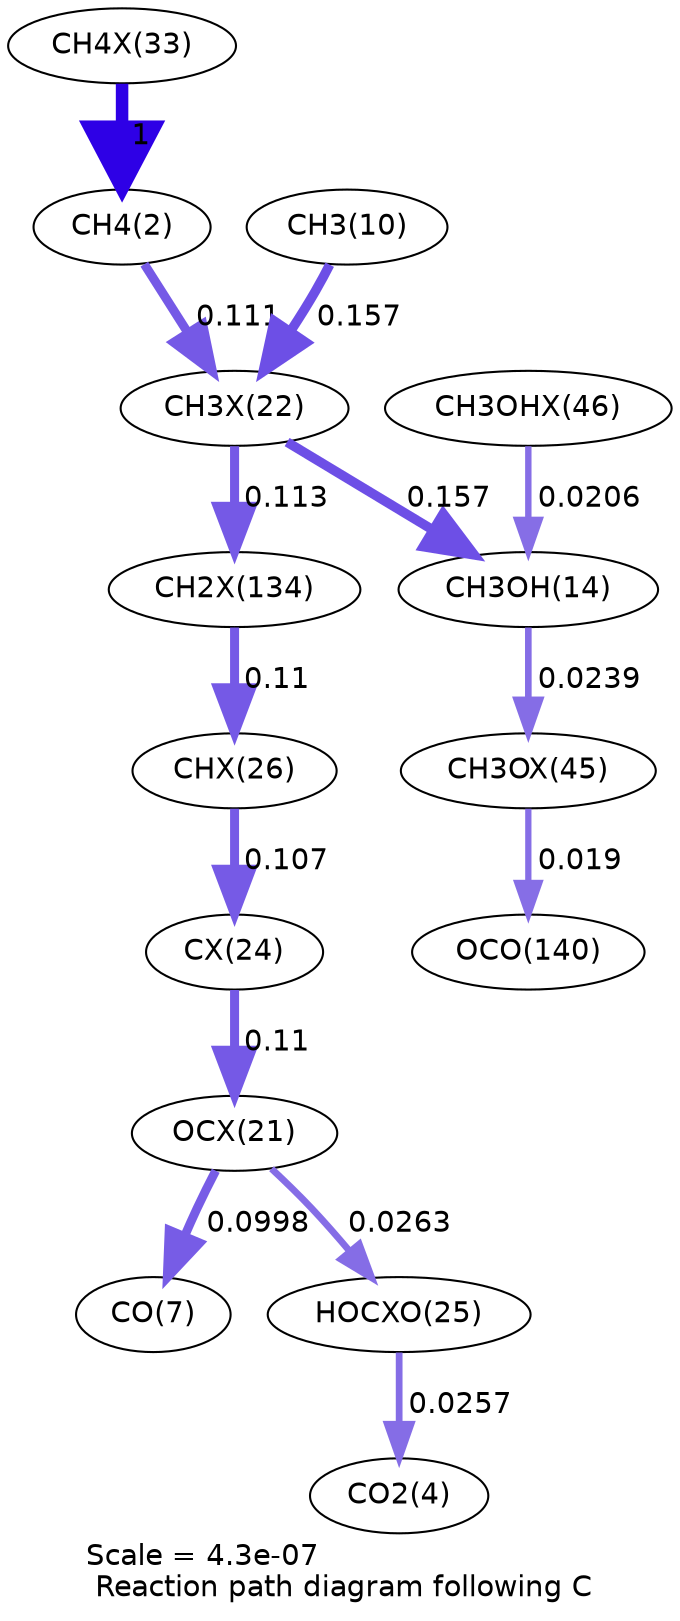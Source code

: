 digraph reaction_paths {
center=1;
s43 -> s4[fontname="Helvetica", penwidth=6, arrowsize=3, color="0.7, 1.5, 0.9"
, label=" 1"];
s4 -> s37[fontname="Helvetica", penwidth=4.34, arrowsize=2.17, color="0.7, 0.611, 0.9"
, label=" 0.111"];
s12 -> s37[fontname="Helvetica", penwidth=4.6, arrowsize=2.3, color="0.7, 0.657, 0.9"
, label=" 0.157"];
s37 -> s16[fontname="Helvetica", penwidth=4.6, arrowsize=2.3, color="0.7, 0.657, 0.9"
, label=" 0.157"];
s37 -> s55[fontname="Helvetica", penwidth=4.35, arrowsize=2.18, color="0.7, 0.613, 0.9"
, label=" 0.113"];
s53 -> s16[fontname="Helvetica", penwidth=3.07, arrowsize=1.53, color="0.7, 0.521, 0.9"
, label=" 0.0206"];
s16 -> s52[fontname="Helvetica", penwidth=3.18, arrowsize=1.59, color="0.7, 0.524, 0.9"
, label=" 0.0239"];
s55 -> s41[fontname="Helvetica", penwidth=4.33, arrowsize=2.17, color="0.7, 0.61, 0.9"
, label=" 0.11"];
s41 -> s39[fontname="Helvetica", penwidth=4.32, arrowsize=2.16, color="0.7, 0.607, 0.9"
, label=" 0.107"];
s52 -> s28[fontname="Helvetica", penwidth=3.01, arrowsize=1.5, color="0.7, 0.519, 0.9"
, label=" 0.019"];
s36 -> s9[fontname="Helvetica", penwidth=4.26, arrowsize=2.13, color="0.7, 0.6, 0.9"
, label=" 0.0998"];
s36 -> s40[fontname="Helvetica", penwidth=3.25, arrowsize=1.63, color="0.7, 0.526, 0.9"
, label=" 0.0263"];
s39 -> s36[fontname="Helvetica", penwidth=4.34, arrowsize=2.17, color="0.7, 0.61, 0.9"
, label=" 0.11"];
s40 -> s6[fontname="Helvetica", penwidth=3.24, arrowsize=1.62, color="0.7, 0.526, 0.9"
, label=" 0.0257"];
s4 [ fontname="Helvetica", label="CH4(2)"];
s6 [ fontname="Helvetica", label="CO2(4)"];
s9 [ fontname="Helvetica", label="CO(7)"];
s12 [ fontname="Helvetica", label="CH3(10)"];
s16 [ fontname="Helvetica", label="CH3OH(14)"];
s28 [ fontname="Helvetica", label="OCO(140)"];
s36 [ fontname="Helvetica", label="OCX(21)"];
s37 [ fontname="Helvetica", label="CH3X(22)"];
s39 [ fontname="Helvetica", label="CX(24)"];
s40 [ fontname="Helvetica", label="HOCXO(25)"];
s41 [ fontname="Helvetica", label="CHX(26)"];
s43 [ fontname="Helvetica", label="CH4X(33)"];
s52 [ fontname="Helvetica", label="CH3OX(45)"];
s53 [ fontname="Helvetica", label="CH3OHX(46)"];
s55 [ fontname="Helvetica", label="CH2X(134)"];
 label = "Scale = 4.3e-07\l Reaction path diagram following C";
 fontname = "Helvetica";
}
